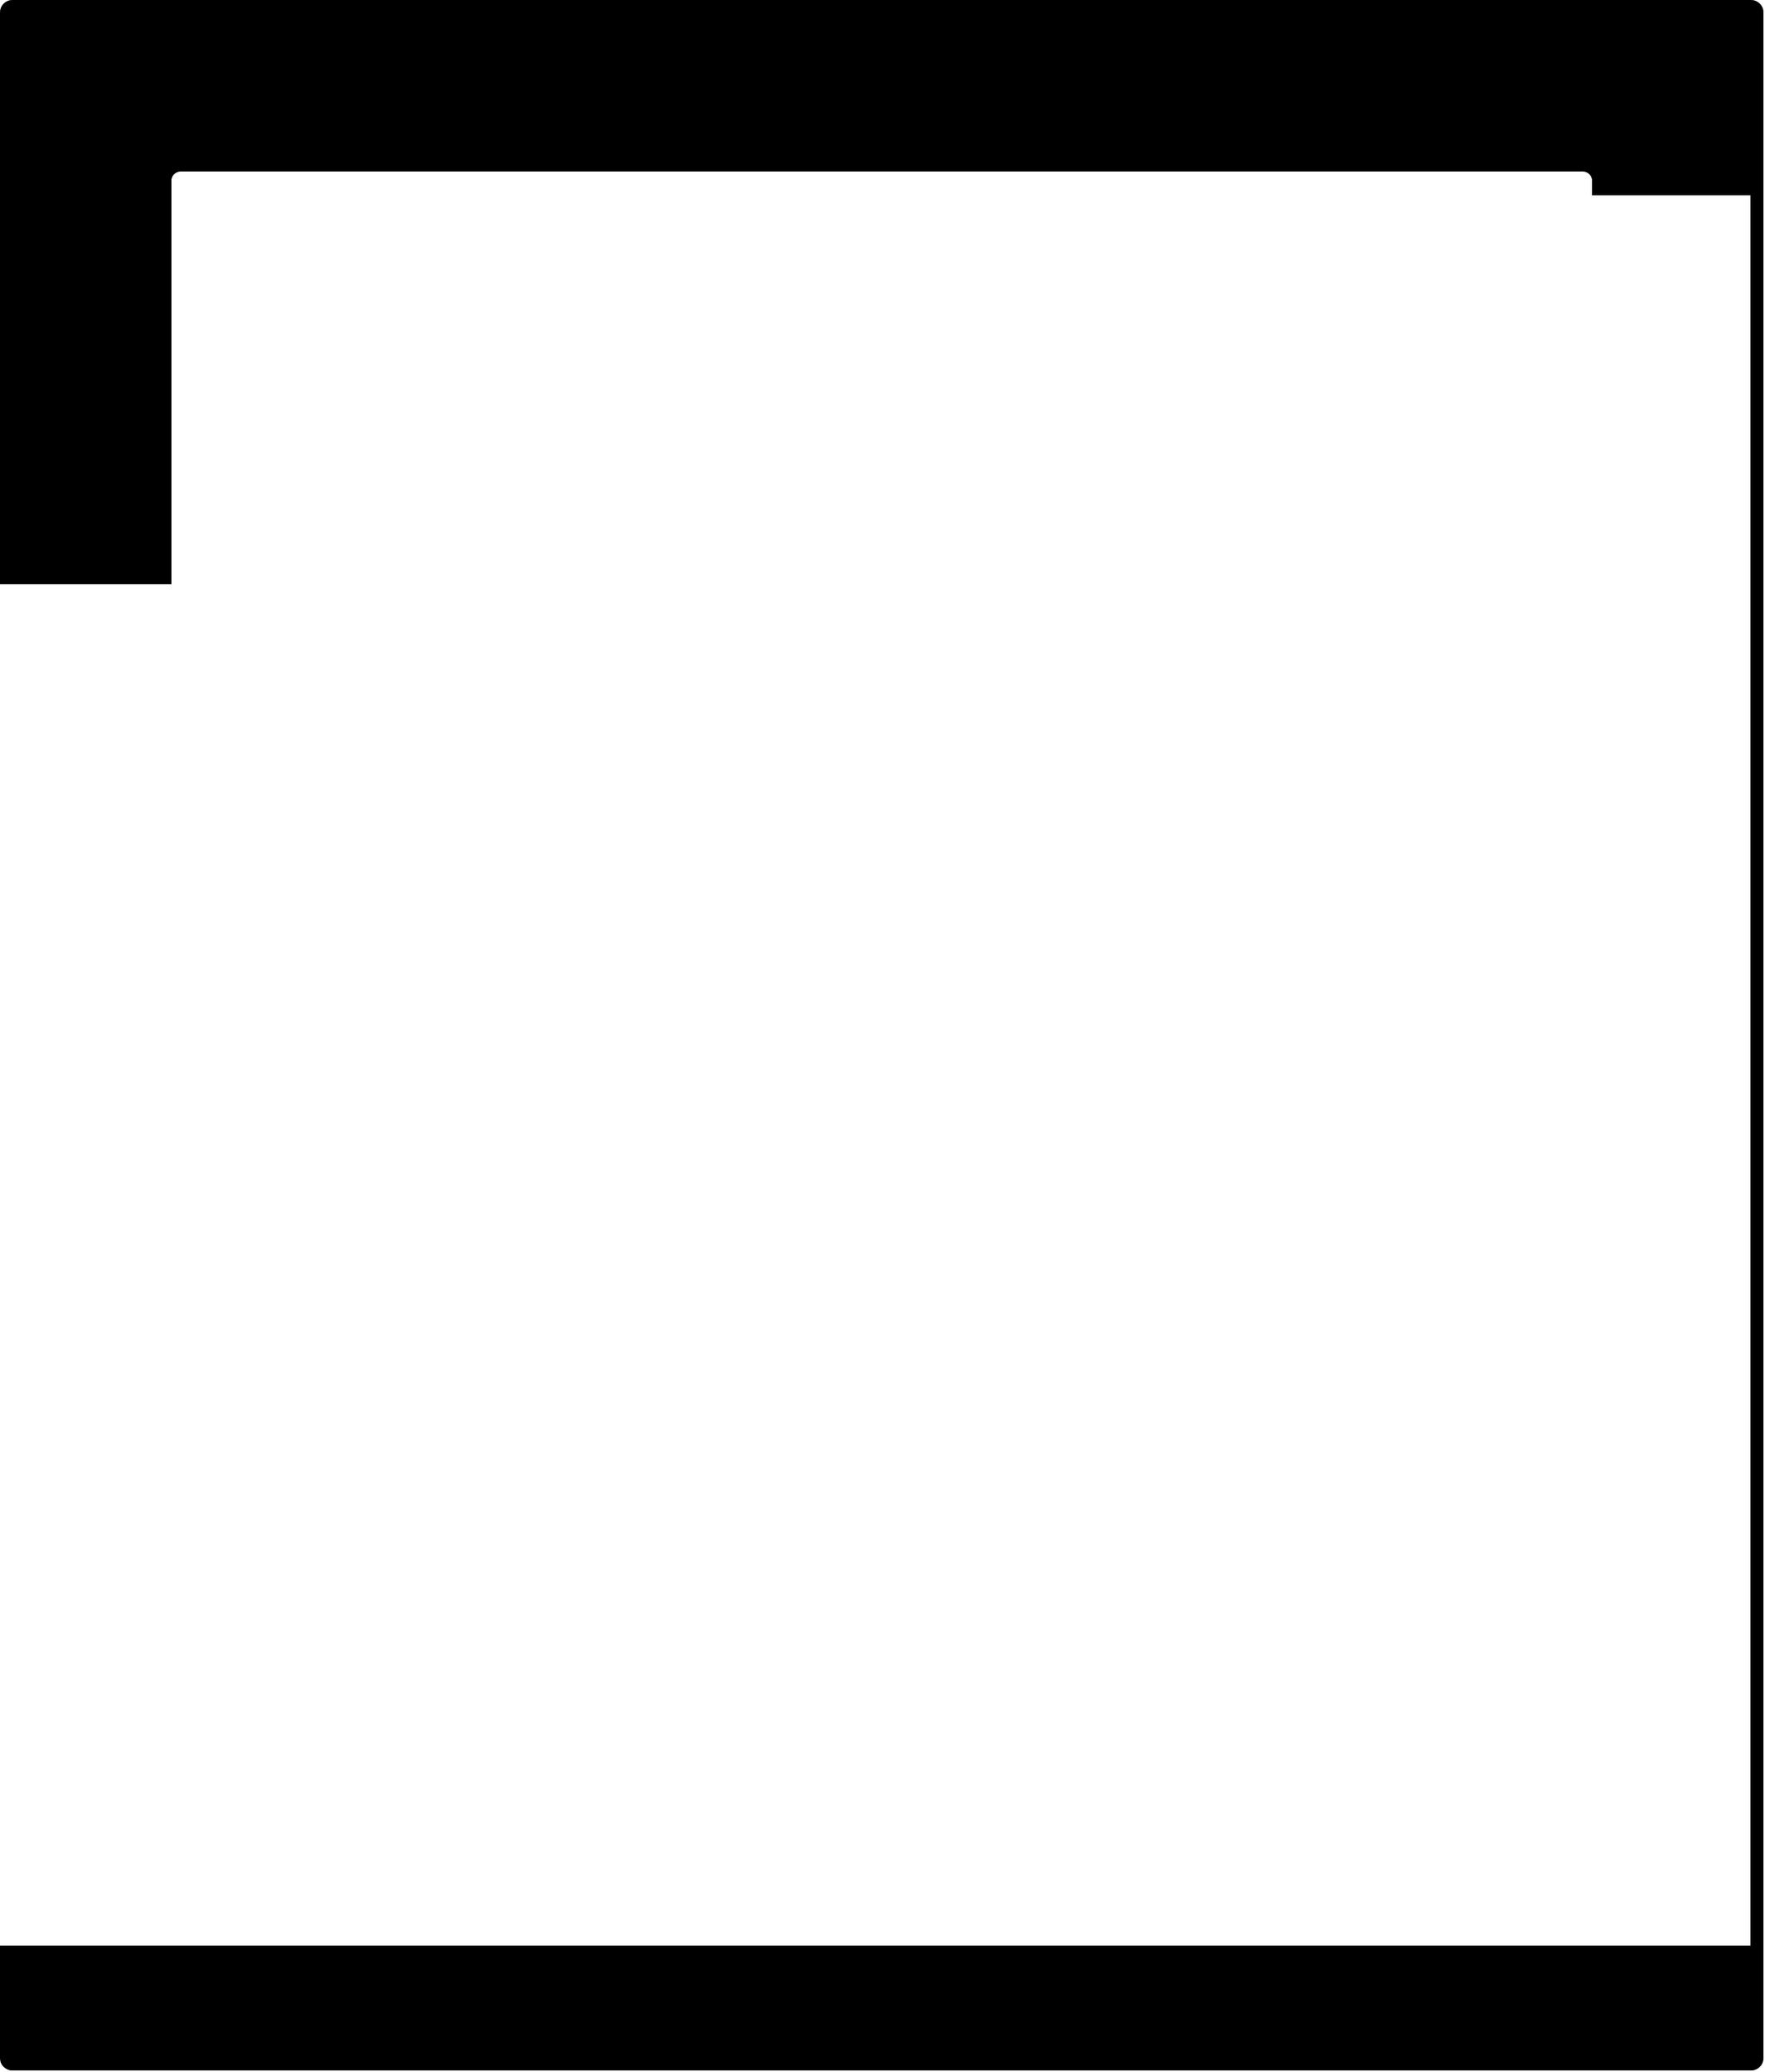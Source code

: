 <mxfile version="23.0.2" type="github" pages="2">
  <diagram name="Page-1" id="dYARY7Wytch2X3gVvyvH">
    <mxGraphModel dx="3816" dy="2128" grid="1" gridSize="10" guides="1" tooltips="1" connect="1" arrows="1" fold="1" page="1" pageScale="1" pageWidth="850" pageHeight="1100" math="0" shadow="0">
      <root>
        <mxCell id="0" />
        <mxCell id="1" parent="0" />
        <mxCell id="5H0dntD3c6hKo_xK2O3u-1" value="" style="rounded=1;whiteSpace=wrap;html=1;absoluteArcSize=1;arcSize=14;strokeWidth=2;fillColor=#000000;" parent="1" vertex="1">
          <mxGeometry x="220" y="330" width="1150" height="1350" as="geometry" />
        </mxCell>
        <mxCell id="5H0dntD3c6hKo_xK2O3u-2" value="" style="rounded=1;whiteSpace=wrap;html=1;absoluteArcSize=1;arcSize=14;strokeWidth=2;" parent="1" vertex="1">
          <mxGeometry x="330" y="440" width="930" height="1130" as="geometry" />
        </mxCell>
      </root>
    </mxGraphModel>
  </diagram>
  <diagram name="Copy of Page-1" id="jFQj4hp3XfrKJj1r0wRC">
    <mxGraphModel dx="2726" dy="1520" grid="1" gridSize="10" guides="1" tooltips="1" connect="1" arrows="1" fold="1" page="1" pageScale="1" pageWidth="850" pageHeight="1100" math="0" shadow="0">
      <root>
        <mxCell id="77WA0WEp5yMrpF0WUtHP-0" />
        <mxCell id="77WA0WEp5yMrpF0WUtHP-1" parent="77WA0WEp5yMrpF0WUtHP-0" />
        <mxCell id="77WA0WEp5yMrpF0WUtHP-2" value="" style="rounded=1;whiteSpace=wrap;html=1;absoluteArcSize=1;arcSize=14;strokeWidth=2;fillColor=#000000;" vertex="1" parent="77WA0WEp5yMrpF0WUtHP-1">
          <mxGeometry x="220" y="330" width="1150" height="1350" as="geometry" />
        </mxCell>
        <mxCell id="77WA0WEp5yMrpF0WUtHP-3" value="" style="rounded=1;whiteSpace=wrap;html=1;absoluteArcSize=1;arcSize=14;strokeWidth=2;" vertex="1" parent="77WA0WEp5yMrpF0WUtHP-1">
          <mxGeometry x="330" y="440" width="930" height="1130" as="geometry" />
        </mxCell>
      </root>
    </mxGraphModel>
  </diagram>
</mxfile>

